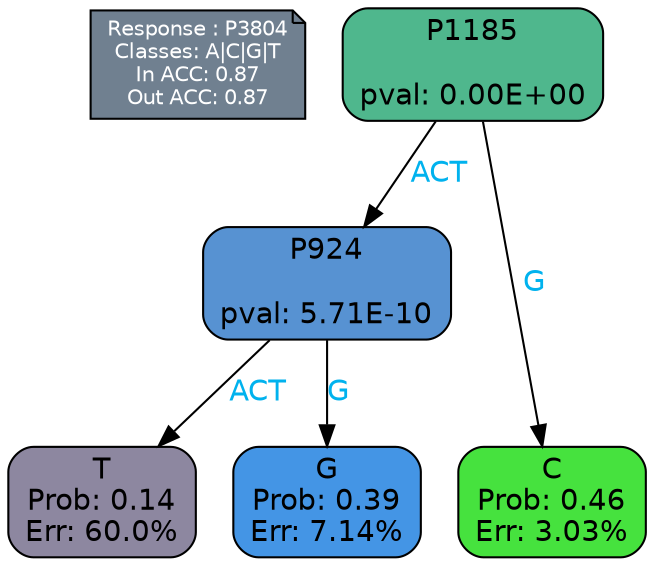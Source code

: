 digraph Tree {
node [shape=box, style="filled, rounded", color="black", fontname=helvetica] ;
graph [ranksep=equally, splines=polylines, bgcolor=transparent, dpi=600] ;
edge [fontname=helvetica] ;
LEGEND [label="Response : P3804
Classes: A|C|G|T
In ACC: 0.87
Out ACC: 0.87
",shape=note,align=left,style=filled,fillcolor="slategray",fontcolor="white",fontsize=10];1 [label="P1185

pval: 0.00E+00", fillcolor="#4fb78d"] ;
2 [label="P924

pval: 5.71E-10", fillcolor="#5792d2"] ;
3 [label="T
Prob: 0.14
Err: 60.0%", fillcolor="#8d87a0"] ;
4 [label="G
Prob: 0.39
Err: 7.14%", fillcolor="#4495e5"] ;
5 [label="C
Prob: 0.46
Err: 3.03%", fillcolor="#46e23e"] ;
1 -> 2 [label="ACT",fontcolor=deepskyblue2] ;
1 -> 5 [label="G",fontcolor=deepskyblue2] ;
2 -> 3 [label="ACT",fontcolor=deepskyblue2] ;
2 -> 4 [label="G",fontcolor=deepskyblue2] ;
{rank = same; 3;4;5;}{rank = same; LEGEND;1;}}